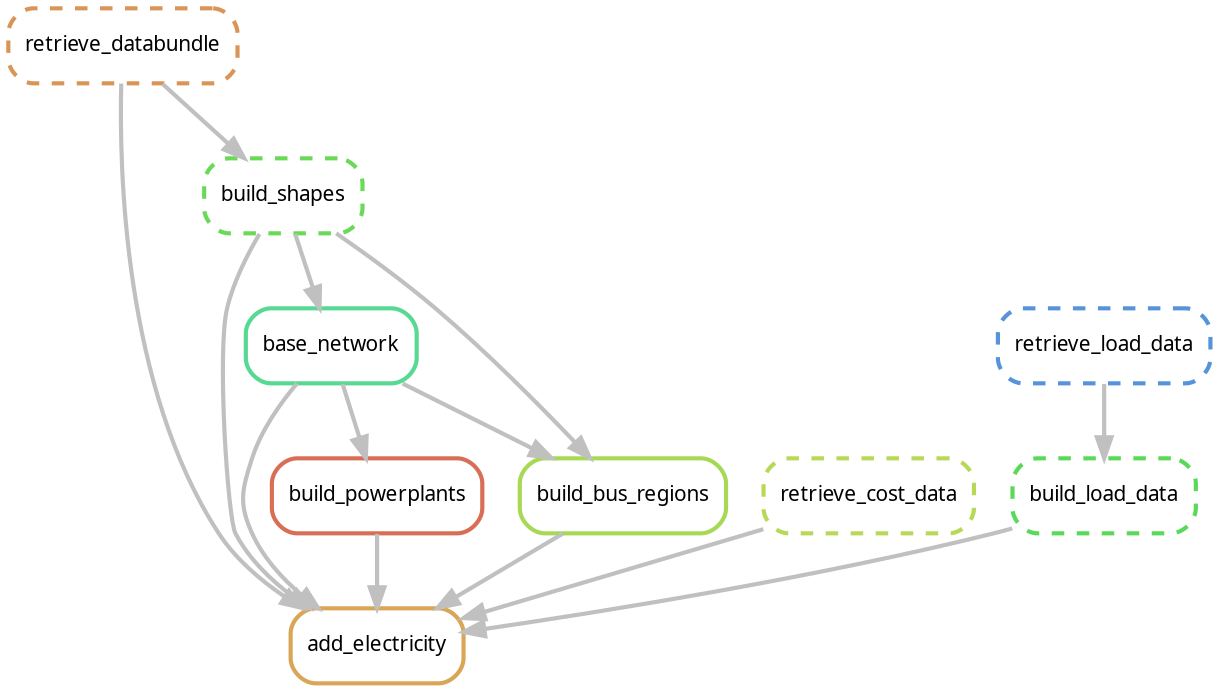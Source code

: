 digraph snakemake_dag {
    graph[bgcolor=white, margin=0];
    node[shape=box, style=rounded, fontname=sans,                 fontsize=10, penwidth=2];
    edge[penwidth=2, color=grey];
        0[label = "add_electricity", color = "0.10 0.6 0.85", style="rounded"];
        1[label = "base_network", color = "0.41 0.6 0.85", style="rounded"];
        2[label = "build_shapes", color = "0.31 0.6 0.85", style="rounded,dashed"];
        3[label = "retrieve_databundle", color = "0.08 0.6 0.85", style="rounded,dashed"];
        4[label = "retrieve_cost_data", color = "0.21 0.6 0.85", style="rounded,dashed"];
        5[label = "build_bus_regions", color = "0.23 0.6 0.85", style="rounded"];
        6[label = "build_powerplants", color = "0.03 0.6 0.85", style="rounded"];
        7[label = "build_load_data", color = "0.33 0.6 0.85", style="rounded,dashed"];
        8[label = "retrieve_load_data", color = "0.59 0.6 0.85", style="rounded,dashed"];
        1 -> 0
        4 -> 0
        5 -> 0
        6 -> 0
        3 -> 0
        7 -> 0
        2 -> 0
        2 -> 1
        3 -> 2
        2 -> 5
        1 -> 5
        1 -> 6
        8 -> 7
}